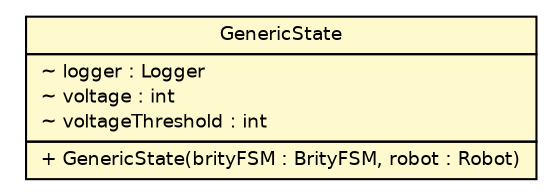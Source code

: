 #!/usr/local/bin/dot
#
# Class diagram 
# Generated by UMLGraph version R5_6 (http://www.umlgraph.org/)
#

digraph G {
	edge [fontname="Helvetica",fontsize=10,labelfontname="Helvetica",labelfontsize=10];
	node [fontname="Helvetica",fontsize=10,shape=plaintext];
	nodesep=0.25;
	ranksep=0.5;
	// jab.lejos.liverobots.brity.fsm.states.GenericState
	c241 [label=<<table title="jab.lejos.liverobots.brity.fsm.states.GenericState" border="0" cellborder="1" cellspacing="0" cellpadding="2" port="p" bgcolor="lemonChiffon" href="./GenericState.html">
		<tr><td><table border="0" cellspacing="0" cellpadding="1">
<tr><td align="center" balign="center"> GenericState </td></tr>
		</table></td></tr>
		<tr><td><table border="0" cellspacing="0" cellpadding="1">
<tr><td align="left" balign="left"> ~ logger : Logger </td></tr>
<tr><td align="left" balign="left"> ~ voltage : int </td></tr>
<tr><td align="left" balign="left"> ~ voltageThreshold : int </td></tr>
		</table></td></tr>
		<tr><td><table border="0" cellspacing="0" cellpadding="1">
<tr><td align="left" balign="left"> + GenericState(brityFSM : BrityFSM, robot : Robot) </td></tr>
		</table></td></tr>
		</table>>, URL="./GenericState.html", fontname="Helvetica", fontcolor="black", fontsize=9.0];
}

